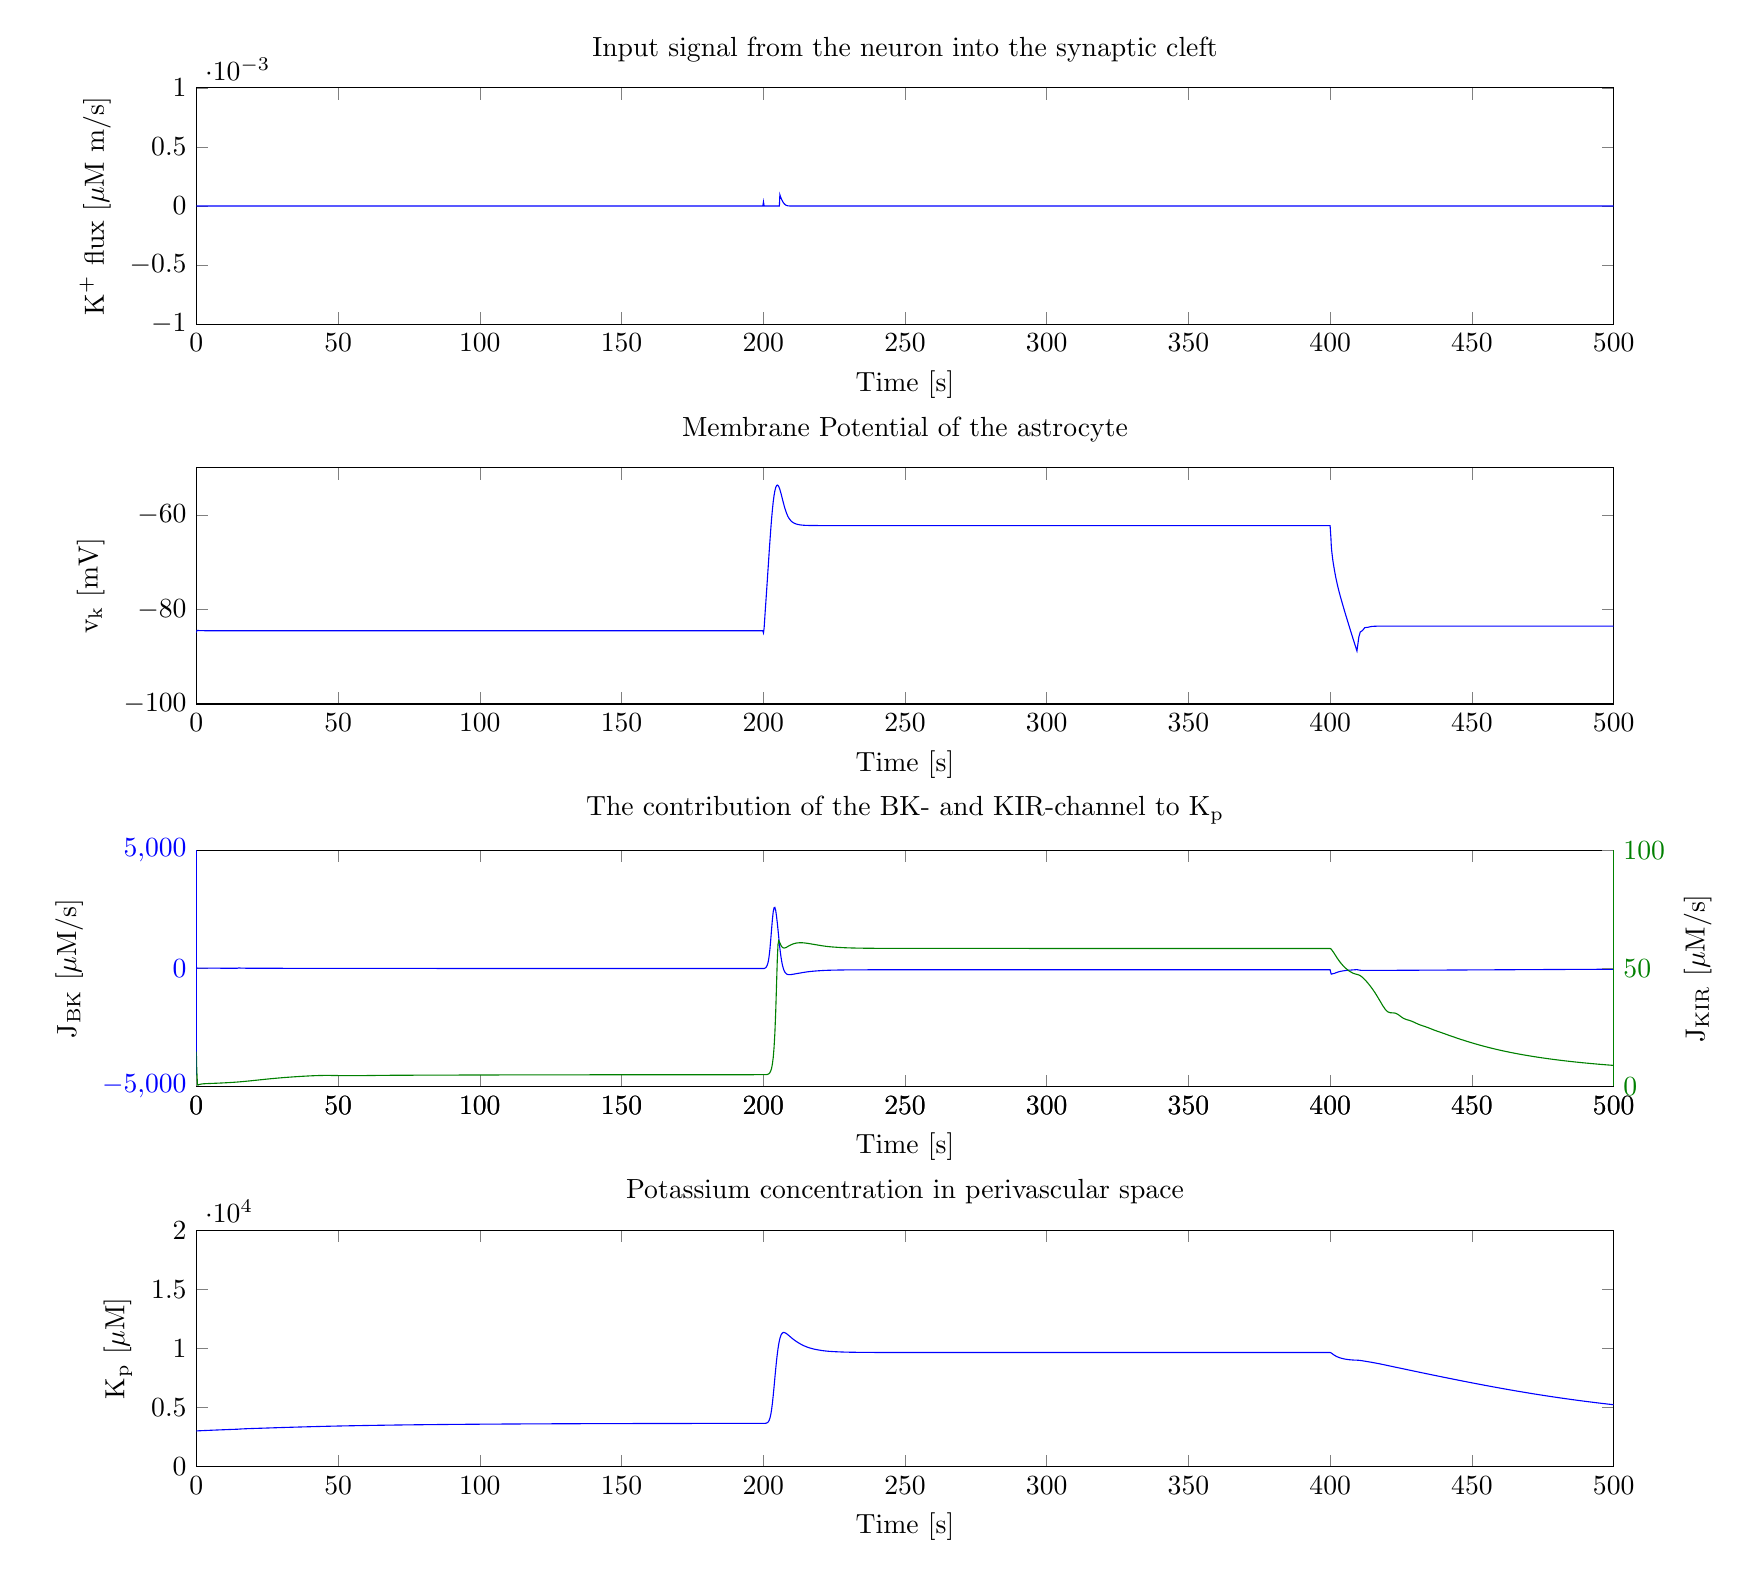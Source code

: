 % This file was created by matlab2tikz v0.3.3.
% Copyright (c) 2008--2013, Nico Schlömer <nico.schloemer@gmail.com>
% All rights reserved.
% 
% The latest updates can be retrieved from
%   http://www.mathworks.com/matlabcentral/fileexchange/22022-matlab2tikz
% where you can also make suggestions and rate matlab2tikz.
% 
% 
% 
\newlength\figureheight 
\newlength\figurewidth 
\setlength\figureheight{3 cm} 
\setlength\figurewidth{18 cm}

\begin{tikzpicture}

\begin{axis}[%
width=\figurewidth,
height=\figureheight,
scale only axis,
xmin=0,
xmax=500,
xlabel={Time [s]},
separate axis lines,
every outer y axis line/.append style={blue},
every y tick label/.append style={font=\color{blue}},
ymin=-5000,
ymax=5000,
ytick={-5000,     0,  5000},
ylabel={$\text{J}_{\text{BK}}\text{ [}\mu\text{M/s]}$},
name=plot3,
title={$\text{The contribution of the BK- and KIR-channel to K}_\text{p}$}
]
\addplot [
color=blue,
solid,
forget plot
]
table[row sep=crcr]{
0 113.285\\
0.001 110.368\\
0.002 108.144\\
0.004 105.902\\
0.009 97.038\\
0.014 88.9\\
0.018 81.465\\
0.023 74.685\\
0.034 62.718\\
0.044 52.908\\
0.054 44.885\\
0.064 38.337\\
0.074 33.012\\
0.085 28.419\\
0.096 24.755\\
0.106 21.838\\
0.117 19.516\\
0.128 17.669\\
0.147 15.372\\
0.165 13.823\\
0.184 12.773\\
0.202 12.061\\
0.22 11.581\\
0.264 11.025\\
0.308 10.795\\
0.351 10.662\\
0.374 10.61\\
0.39 10.589\\
0.405 10.576\\
0.421 10.566\\
0.434 10.558\\
0.447 10.55\\
0.46 10.543\\
0.472 10.537\\
0.485 10.531\\
0.5 10.524\\
0.515 10.517\\
0.531 10.511\\
0.546 10.505\\
0.561 10.498\\
0.577 10.491\\
0.594 10.484\\
0.61 10.477\\
0.627 10.47\\
0.643 10.463\\
0.66 10.456\\
0.7 10.439\\
0.74 10.422\\
0.78 10.405\\
0.82 10.388\\
0.86 10.371\\
0.996 10.313\\
1.133 10.256\\
1.269 10.2\\
1.406 10.145\\
1.606 10.067\\
1.807 9.992\\
2.007 9.919\\
2.208 9.849\\
2.408 9.782\\
2.855 9.637\\
3.302 9.501\\
3.749 9.37\\
4.196 9.243\\
4.643 9.12\\
5.359 8.93\\
6.075 8.744\\
6.791 8.564\\
7.507 8.386\\
8.223 8.213\\
9.223 7.975\\
10.223 7.743\\
11.223 7.514\\
12.223 7.289\\
12.523 7.222\\
12.823 7.154\\
13.123 7.085\\
13.423 7.013\\
13.513 6.99\\
13.603 6.966\\
13.693 6.94\\
13.783 6.91\\
13.873 6.874\\
13.929 6.848\\
13.948 6.841\\
13.967 6.837\\
13.986 6.839\\
14.004 6.849\\
14.023 6.866\\
14.079 6.959\\
14.134 7.102\\
14.189 7.223\\
14.244 7.115\\
14.299 6.55\\
14.354 5.799\\
14.409 5.529\\
14.465 6.084\\
14.52 7.323\\
14.575 8.955\\
14.631 10.791\\
14.686 12.711\\
14.742 14.579\\
14.811 16.621\\
14.88 18.144\\
14.95 19.067\\
15.019 19.431\\
15.089 19.334\\
15.202 18.486\\
15.315 17.14\\
15.428 15.614\\
15.541 14.106\\
15.654 12.719\\
15.804 11.149\\
15.954 9.96\\
16.104 9.183\\
16.255 8.825\\
16.405 8.823\\
16.675 9.144\\
16.946 9.12\\
17.216 8.451\\
17.487 7.696\\
17.757 7.102\\
18.061 6.579\\
18.364 6.169\\
18.667 5.862\\
18.971 5.634\\
19.274 5.456\\
19.375 5.406\\
19.476 5.367\\
19.576 5.337\\
19.677 5.315\\
19.778 5.297\\
19.938 5.269\\
20.097 5.241\\
20.257 5.213\\
20.416 5.183\\
20.576 5.153\\
20.994 5.078\\
21.411 5.0\\
21.828 4.92\\
22.056 4.875\\
22.119 4.864\\
22.183 4.855\\
22.247 4.85\\
22.31 4.847\\
22.432 4.848\\
22.554 4.852\\
22.676 4.859\\
22.798 4.87\\
22.92 4.884\\
23.367 4.947\\
23.684 5.003\\
24 5.06\\
24.242 5.099\\
24.484 5.13\\
24.726 5.149\\
24.968 5.153\\
25.298 5.13\\
25.628 5.076\\
25.958 4.992\\
26.288 4.885\\
26.618 4.765\\
27.087 4.584\\
27.556 4.406\\
28.025 4.241\\
28.494 4.093\\
28.964 3.962\\
29.615 3.806\\
30.266 3.674\\
30.917 3.562\\
31.569 3.462\\
32.372 3.348\\
33.175 3.233\\
33.979 3.109\\
34.782 2.972\\
35.586 2.825\\
36.23 2.702\\
36.875 2.58\\
37.52 2.461\\
38.164 2.345\\
38.969 2.206\\
39.774 2.073\\
40.579 1.944\\
41.384 1.819\\
42.189 1.694\\
43.189 1.541\\
44.189 1.389\\
45.189 1.239\\
46.189 1.093\\
47.189 0.951\\
48.189 0.813\\
49.189 0.68\\
50.189 0.551\\
51.189 0.426\\
52.189 0.304\\
53.189 0.185\\
54.189 0.07\\
55.189 -0.043\\
56.189 -0.153\\
57.189 -0.26\\
58.189 -0.364\\
59.189 -0.466\\
60.189 -0.566\\
61.189 -0.664\\
62.189 -0.76\\
63.189 -0.853\\
64.189 -0.945\\
65.189 -1.034\\
66.189 -1.122\\
67.189 -1.208\\
68.189 -1.292\\
69.189 -1.373\\
70.189 -1.453\\
71.189 -1.531\\
72.189 -1.608\\
73.189 -1.682\\
74.189 -1.756\\
75.189 -1.827\\
76.189 -1.897\\
77.189 -1.964\\
78.189 -2.031\\
79.189 -2.095\\
80.189 -2.158\\
81.189 -2.22\\
82.189 -2.281\\
83.189 -2.34\\
84.189 -2.398\\
85.189 -2.455\\
86.189 -2.51\\
87.189 -2.563\\
88.189 -2.616\\
89.189 -2.668\\
90.189 -2.718\\
91.189 -2.767\\
92.189 -2.815\\
93.189 -2.862\\
94.189 -2.909\\
95.189 -2.954\\
96.189 -2.998\\
97.189 -3.041\\
98.189 -3.083\\
99.189 -3.124\\
100.19 -3.165\\
101.19 -3.204\\
102.19 -3.243\\
103.19 -3.281\\
104.19 -3.318\\
105.19 -3.354\\
106.19 -3.389\\
107.19 -3.424\\
108.19 -3.458\\
109.19 -3.491\\
110.19 -3.523\\
111.19 -3.555\\
112.19 -3.586\\
113.19 -3.616\\
114.19 -3.646\\
115.19 -3.675\\
116.19 -3.703\\
117.19 -3.731\\
118.19 -3.758\\
119.19 -3.785\\
120.19 -3.811\\
121.19 -3.836\\
122.19 -3.861\\
123.19 -3.886\\
124.19 -3.91\\
125.19 -3.933\\
126.19 -3.956\\
127.19 -3.978\\
128.19 -4.0\\
129.19 -4.022\\
130.19 -4.043\\
131.19 -4.063\\
132.19 -4.083\\
133.19 -4.103\\
134.19 -4.122\\
135.19 -4.141\\
136.19 -4.159\\
137.19 -4.177\\
138.19 -4.195\\
139.19 -4.212\\
140.19 -4.229\\
141.19 -4.246\\
142.19 -4.262\\
143.19 -4.278\\
144.19 -4.293\\
145.19 -4.308\\
146.19 -4.323\\
147.19 -4.338\\
148.19 -4.352\\
149.19 -4.366\\
150.19 -4.38\\
151.19 -4.393\\
152.19 -4.406\\
153.19 -4.419\\
154.19 -4.432\\
155.19 -4.444\\
156.19 -4.456\\
157.19 -4.467\\
158.19 -4.479\\
159.19 -4.49\\
160.19 -4.501\\
161.19 -4.512\\
162.19 -4.523\\
163.19 -4.533\\
164.19 -4.543\\
165.19 -4.553\\
166.19 -4.563\\
167.19 -4.572\\
168.19 -4.581\\
169.19 -4.591\\
170.19 -4.599\\
171.19 -4.608\\
172.19 -4.617\\
173.19 -4.625\\
174.19 -4.633\\
175.19 -4.641\\
176.19 -4.649\\
177.19 -4.657\\
178.19 -4.664\\
179.19 -4.672\\
180.19 -4.679\\
181.19 -4.686\\
182.19 -4.693\\
183.19 -4.699\\
184.19 -4.706\\
185.19 -4.712\\
186.19 -4.719\\
187.19 -4.725\\
188.19 -4.731\\
189.19 -4.737\\
190.19 -4.743\\
191.19 -4.749\\
192.19 -4.754\\
193.19 -4.76\\
194.19 -4.765\\
195.19 -4.77\\
196.19 -4.776\\
196.81 -4.781\\
197.25 -4.786\\
197.57 -4.792\\
197.82 -4.798\\
198.03 -4.805\\
198.24 -4.815\\
198.38 -4.824\\
198.52 -4.835\\
198.63 -4.846\\
198.74 -4.86\\
198.83 -4.872\\
198.92 -4.888\\
199.01 -4.906\\
199.17 -4.942\\
199.32 -4.989\\
199.47 -5.048\\
199.62 -5.123\\
199.84 -5.262\\
200.07 -6.809\\
200.29 -3.698\\
200.51 5.687\\
200.69 18.396\\
200.87 35.202\\
201.05 58.783\\
201.23 93.94\\
201.42 144.717\\
201.6 215.844\\
201.79 312.196\\
201.97 441.598\\
202.15 610.281\\
202.34 819.059\\
202.63 1214.784\\
202.92 1652.578\\
203.21 2066.909\\
203.5 2388.531\\
203.79 2566.838\\
204.09 2582.371\\
204.39 2443.309\\
204.69 2189.333\\
204.94 1928.518\\
205.19 1636.794\\
205.44 1333.07\\
205.68 1041.05\\
205.85 855.363\\
206.02 685.02\\
206.19 531.395\\
206.36 395.052\\
206.6 230.467\\
206.84 98.205\\
207.08 -5.356\\
207.32 -84.557\\
207.65 -162.085\\
207.99 -211.773\\
208.32 -241.8\\
208.65 -258.164\\
208.99 -265.272\\
209.66 -263.286\\
210.18 -254.735\\
210.7 -244.105\\
211.22 -232.911\\
211.74 -221.83\\
212.26 -210.95\\
212.9 -197.541\\
213.54 -184.19\\
214.18 -171.274\\
214.82 -159.105\\
215.46 -147.949\\
216.16 -137.01\\
216.87 -127.534\\
217.57 -119.354\\
218.27 -112.147\\
218.98 -105.598\\
219.98 -97.347\\
220.98 -90.149\\
221.98 -84.114\\
222.98 -79.479\\
223.98 -76.009\\
224.98 -73.195\\
225.98 -70.821\\
226.98 -68.632\\
227.98 -66.753\\
228.98 -65.178\\
229.98 -63.973\\
230.98 -63.067\\
231.98 -62.337\\
232.98 -61.699\\
233.98 -61.096\\
234.98 -60.571\\
235.98 -60.232\\
236.98 -59.805\\
237.98 -59.668\\
238.98 -59.48\\
239.98 -59.318\\
240.98 -59.158\\
241.98 -59.053\\
242.98 -58.939\\
243.98 -58.859\\
244.98 -58.78\\
245.98 -58.726\\
246.98 -58.673\\
247.98 -58.637\\
248.98 -58.602\\
249.98 -58.577\\
250.98 -58.555\\
251.98 -58.538\\
252.98 -58.522\\
253.98 -58.511\\
254.98 -58.499\\
255.98 -58.492\\
256.98 -58.485\\
257.98 -58.479\\
258.98 -58.475\\
259.98 -58.471\\
260.98 -58.468\\
261.98 -58.465\\
262.98 -58.462\\
263.98 -58.461\\
264.98 -58.459\\
265.98 -58.458\\
266.98 -58.456\\
267.98 -58.455\\
268.98 -58.454\\
269.98 -58.454\\
270.98 -58.452\\
271.98 -58.452\\
272.98 -58.451\\
273.98 -58.451\\
274.98 -58.449\\
275.98 -58.449\\
276.98 -58.449\\
277.98 -58.448\\
278.98 -58.448\\
279.98 -58.448\\
280.98 -58.448\\
281.98 -58.446\\
282.98 -58.446\\
283.98 -58.446\\
284.98 -58.446\\
285.98 -58.446\\
286.98 -58.445\\
287.98 -58.445\\
288.98 -58.445\\
289.98 -58.445\\
290.98 -58.445\\
291.98 -58.444\\
292.98 -58.444\\
293.98 -58.444\\
294.98 -58.444\\
295.98 -58.444\\
296.98 -58.444\\
297.98 -58.444\\
298.98 -58.442\\
299.98 -58.442\\
300.98 -58.442\\
301.98 -58.442\\
302.98 -58.442\\
303.98 -58.442\\
304.98 -58.442\\
305.98 -58.441\\
306.98 -58.441\\
307.98 -58.441\\
308.98 -58.441\\
309.98 -58.441\\
310.98 -58.441\\
311.98 -58.441\\
312.98 -58.441\\
313.98 -58.441\\
314.98 -58.439\\
315.98 -58.439\\
316.98 -58.439\\
317.98 -58.439\\
318.98 -58.439\\
319.98 -58.439\\
320.98 -58.439\\
321.98 -58.439\\
322.98 -58.439\\
323.98 -58.439\\
324.98 -58.439\\
325.98 -58.438\\
326.98 -58.438\\
327.98 -58.438\\
328.98 -58.438\\
329.98 -58.438\\
330.98 -58.438\\
331.98 -58.438\\
332.98 -58.438\\
333.98 -58.438\\
334.98 -58.438\\
335.98 -58.438\\
336.98 -58.438\\
337.98 -58.438\\
338.98 -58.438\\
339.98 -58.438\\
340.98 -58.436\\
341.98 -58.436\\
342.98 -58.436\\
343.98 -58.436\\
344.98 -58.436\\
345.98 -58.436\\
346.98 -58.436\\
347.98 -58.436\\
348.98 -58.436\\
349.98 -58.436\\
350.98 -58.436\\
351.98 -58.436\\
352.98 -58.436\\
353.98 -58.436\\
354.98 -58.436\\
355.98 -58.436\\
356.98 -58.436\\
357.98 -58.436\\
358.98 -58.436\\
359.98 -58.436\\
360.98 -58.436\\
361.98 -58.436\\
362.98 -58.436\\
363.98 -58.436\\
364.98 -58.435\\
365.98 -58.435\\
366.98 -58.435\\
367.98 -58.435\\
368.98 -58.435\\
369.98 -58.435\\
370.98 -58.435\\
371.98 -58.435\\
372.98 -58.435\\
373.98 -58.435\\
374.98 -58.435\\
375.98 -58.435\\
376.98 -58.435\\
377.98 -58.435\\
378.98 -58.435\\
379.98 -58.435\\
380.98 -58.435\\
381.98 -58.435\\
382.98 -58.435\\
383.98 -58.435\\
384.98 -58.435\\
385.98 -58.435\\
386.98 -58.435\\
387.98 -58.435\\
388.98 -58.435\\
389.98 -58.435\\
390.98 -58.435\\
391.98 -58.435\\
392.98 -58.435\\
393.98 -58.435\\
394.98 -58.435\\
395.98 -58.434\\
396.98 -58.426\\
397.98 -58.465\\
398.44 -58.471\\
398.8 -58.473\\
399.07 -58.472\\
399.35 -58.401\\
399.55 -58.409\\
399.76 -58.34\\
399.96 -58.284\\
400.26 -209.258\\
400.34 -238.461\\
400.43 -244.664\\
400.52 -241.288\\
400.61 -236.814\\
400.92 -224.966\\
401.24 -218.547\\
401.56 -207.533\\
401.87 -192.496\\
402.11 -180.939\\
402.35 -170.363\\
402.59 -160.569\\
402.83 -151.369\\
403.14 -140.318\\
403.45 -130.556\\
403.77 -122.229\\
404.08 -114.926\\
404.39 -108.505\\
404.93 -98.588\\
405.47 -88.969\\
406.02 -80.108\\
406.56 -74.506\\
407.1 -72.712\\
408.1 -63.406\\
408.77 -57.306\\
409.43 -52.974\\
410.1 -68.33\\
410.61 -80.538\\
411.12 -82.01\\
411.63 -82.423\\
412.15 -85.51\\
412.66 -85.604\\
413.31 -84.329\\
413.95 -84.094\\
414.6 -84.312\\
415.25 -84.218\\
415.9 -84.149\\
416.77 -84.279\\
417.65 -84.386\\
418.52 -84.296\\
419.4 -83.991\\
420.28 -83.471\\
421.2 -82.756\\
422.12 -82.009\\
423.04 -81.332\\
423.96 -80.747\\
424.89 -80.239\\
425.81 -79.767\\
426.73 -79.285\\
427.68 -78.763\\
428.64 -78.206\\
429.59 -77.621\\
430.55 -77.017\\
431.5 -76.413\\
432.5 -75.789\\
433.5 -75.178\\
434.5 -74.577\\
435.5 -73.978\\
436.5 -73.374\\
437.5 -72.76\\
438.5 -72.139\\
439.5 -71.514\\
440.5 -70.889\\
441.5 -70.261\\
442.5 -69.638\\
443.5 -69.014\\
444.5 -68.39\\
445.5 -67.765\\
446.5 -67.138\\
447.5 -66.507\\
448.5 -65.877\\
449.5 -65.245\\
450.5 -64.613\\
451.5 -63.979\\
452.5 -63.347\\
453.5 -62.714\\
454.5 -62.082\\
455.5 -61.45\\
456.5 -60.818\\
457.5 -60.187\\
458.5 -59.557\\
459.5 -58.927\\
460.5 -58.298\\
461.5 -57.671\\
462.5 -57.044\\
463.5 -56.42\\
464.5 -55.796\\
465.5 -55.176\\
466.5 -54.557\\
467.5 -53.94\\
468.5 -53.324\\
469.5 -52.712\\
470.5 -52.101\\
471.5 -51.493\\
472.5 -50.888\\
473.5 -50.285\\
474.5 -49.686\\
475.5 -49.09\\
476.5 -48.497\\
477.5 -47.906\\
478.5 -47.319\\
479.5 -46.736\\
480.5 -46.157\\
481.5 -45.58\\
482.5 -45.007\\
483.5 -44.439\\
484.5 -43.874\\
485.5 -43.314\\
486.5 -42.757\\
487.5 -42.205\\
488.5 -41.656\\
489.5 -41.111\\
490.5 -40.572\\
491.5 -40.036\\
492.5 -39.506\\
493.5 -38.98\\
494.5 -38.457\\
495.5 -37.939\\
496.5 -37.428\\
497.5 -36.92\\
498.5 -36.418\\
499.5 -35.919\\
500 -35.673\\
};
\end{axis}

\begin{axis}[%
width=\figurewidth,
height=\figureheight,
scale only axis,
xmin=0,
xmax=500,
every outer y axis line/.append style={green!50!black},
every y tick label/.append style={font=\color{green!50!black}},
ymin=0,
ymax=100,
ytick={  0,  50, 100},
ylabel={$\text{J}_{\text{KIR}}\text{ [}\mu\text{M/s]}$},
axis x line*=bottom,
axis y line*=right
]
\addplot [
color=green!50!black,
solid,
forget plot
]
table[row sep=crcr]{
0 14.771\\
0.001 14.705\\
0.002 14.638\\
0.004 14.569\\
0.009 14.275\\
0.014 13.968\\
0.018 13.652\\
0.023 13.332\\
0.034 12.679\\
0.044 12.043\\
0.054 11.433\\
0.064 10.855\\
0.074 10.311\\
0.085 9.764\\
0.096 9.252\\
0.106 8.774\\
0.117 8.325\\
0.128 7.904\\
0.147 7.241\\
0.165 6.636\\
0.184 6.077\\
0.202 5.554\\
0.22 5.059\\
0.264 3.951\\
0.308 2.875\\
0.351 1.849\\
0.374 1.388\\
0.39 1.129\\
0.405 0.93\\
0.421 0.787\\
0.434 0.707\\
0.447 0.652\\
0.46 0.616\\
0.472 0.595\\
0.485 0.584\\
0.5 0.58\\
0.515 0.583\\
0.531 0.589\\
0.546 0.596\\
0.561 0.605\\
0.577 0.615\\
0.594 0.624\\
0.61 0.633\\
0.627 0.642\\
0.643 0.651\\
0.66 0.659\\
0.7 0.678\\
0.74 0.697\\
0.78 0.715\\
0.82 0.733\\
0.86 0.75\\
0.996 0.807\\
1.133 0.858\\
1.269 0.904\\
1.406 0.945\\
1.606 0.998\\
1.807 1.042\\
2.007 1.078\\
2.208 1.107\\
2.408 1.132\\
2.855 1.174\\
3.302 1.204\\
3.749 1.229\\
4.196 1.251\\
4.643 1.271\\
5.359 1.304\\
6.075 1.338\\
6.791 1.373\\
7.507 1.409\\
8.223 1.448\\
9.223 1.506\\
10.223 1.568\\
11.223 1.633\\
12.223 1.705\\
12.523 1.729\\
12.823 1.753\\
13.123 1.777\\
13.423 1.802\\
13.513 1.809\\
13.603 1.817\\
13.693 1.824\\
13.783 1.832\\
13.873 1.84\\
13.929 1.845\\
13.948 1.846\\
13.967 1.848\\
13.986 1.849\\
14.004 1.851\\
14.023 1.853\\
14.079 1.858\\
14.134 1.863\\
14.189 1.867\\
14.244 1.872\\
14.299 1.877\\
14.354 1.882\\
14.409 1.887\\
14.465 1.892\\
14.52 1.897\\
14.575 1.902\\
14.631 1.908\\
14.686 1.913\\
14.742 1.918\\
14.811 1.925\\
14.88 1.932\\
14.95 1.939\\
15.019 1.947\\
15.089 1.954\\
15.202 1.966\\
15.315 1.978\\
15.428 1.99\\
15.541 2.001\\
15.654 2.013\\
15.804 2.029\\
15.954 2.045\\
16.104 2.06\\
16.255 2.076\\
16.405 2.092\\
16.675 2.122\\
16.946 2.152\\
17.216 2.182\\
17.487 2.213\\
17.757 2.244\\
18.061 2.279\\
18.364 2.315\\
18.667 2.351\\
18.971 2.388\\
19.274 2.425\\
19.375 2.437\\
19.476 2.449\\
19.576 2.462\\
19.677 2.474\\
19.778 2.487\\
19.938 2.506\\
20.097 2.526\\
20.257 2.546\\
20.416 2.567\\
20.576 2.587\\
20.994 2.639\\
21.411 2.692\\
21.828 2.745\\
22.056 2.774\\
22.119 2.782\\
22.183 2.791\\
22.247 2.799\\
22.31 2.807\\
22.432 2.822\\
22.554 2.837\\
22.676 2.853\\
22.798 2.868\\
22.92 2.884\\
23.367 2.94\\
23.684 2.979\\
24 3.019\\
24.242 3.049\\
24.484 3.079\\
24.726 3.108\\
24.968 3.138\\
25.298 3.178\\
25.628 3.217\\
25.958 3.256\\
26.288 3.295\\
26.618 3.333\\
27.087 3.386\\
27.556 3.438\\
28.025 3.489\\
28.494 3.54\\
28.964 3.589\\
29.615 3.655\\
30.266 3.72\\
30.917 3.783\\
31.569 3.844\\
32.372 3.916\\
33.175 3.986\\
33.979 4.053\\
34.782 4.119\\
35.586 4.181\\
36.23 4.23\\
36.875 4.278\\
37.52 4.324\\
38.164 4.369\\
38.969 4.423\\
39.774 4.475\\
40.579 4.522\\
41.384 4.566\\
42.189 4.604\\
43.189 4.644\\
44.189 4.671\\
45.189 4.687\\
46.189 4.69\\
47.189 4.683\\
48.189 4.668\\
49.189 4.649\\
50.189 4.629\\
51.189 4.611\\
52.189 4.598\\
53.189 4.589\\
54.189 4.585\\
55.189 4.587\\
56.189 4.592\\
57.189 4.6\\
58.189 4.611\\
59.189 4.623\\
60.189 4.636\\
61.189 4.65\\
62.189 4.665\\
63.189 4.679\\
64.189 4.692\\
65.189 4.706\\
66.189 4.718\\
67.189 4.729\\
68.189 4.739\\
69.189 4.748\\
70.189 4.756\\
71.189 4.762\\
72.189 4.768\\
73.189 4.773\\
74.189 4.777\\
75.189 4.781\\
76.189 4.784\\
77.189 4.787\\
78.189 4.79\\
79.189 4.793\\
80.189 4.797\\
81.189 4.8\\
82.189 4.803\\
83.189 4.807\\
84.189 4.811\\
85.189 4.815\\
86.189 4.819\\
87.189 4.823\\
88.189 4.827\\
89.189 4.832\\
90.189 4.836\\
91.189 4.84\\
92.189 4.844\\
93.189 4.848\\
94.189 4.852\\
95.189 4.856\\
96.189 4.859\\
97.189 4.863\\
98.189 4.866\\
99.189 4.87\\
100.19 4.873\\
101.19 4.876\\
102.19 4.878\\
103.19 4.881\\
104.19 4.884\\
105.19 4.887\\
106.19 4.889\\
107.19 4.892\\
108.19 4.894\\
109.19 4.897\\
110.19 4.899\\
111.19 4.901\\
112.19 4.904\\
113.19 4.906\\
114.19 4.908\\
115.19 4.91\\
116.19 4.913\\
117.19 4.915\\
118.19 4.917\\
119.19 4.919\\
120.19 4.921\\
121.19 4.923\\
122.19 4.925\\
123.19 4.927\\
124.19 4.929\\
125.19 4.931\\
126.19 4.932\\
127.19 4.934\\
128.19 4.936\\
129.19 4.937\\
130.19 4.939\\
131.19 4.941\\
132.19 4.942\\
133.19 4.944\\
134.19 4.945\\
135.19 4.947\\
136.19 4.948\\
137.19 4.949\\
138.19 4.951\\
139.19 4.952\\
140.19 4.953\\
141.19 4.955\\
142.19 4.956\\
143.19 4.957\\
144.19 4.958\\
145.19 4.96\\
146.19 4.961\\
147.19 4.962\\
148.19 4.963\\
149.19 4.964\\
150.19 4.965\\
151.19 4.966\\
152.19 4.967\\
153.19 4.968\\
154.19 4.969\\
155.19 4.97\\
156.19 4.971\\
157.19 4.972\\
158.19 4.973\\
159.19 4.974\\
160.19 4.975\\
161.19 4.976\\
162.19 4.976\\
163.19 4.977\\
164.19 4.978\\
165.19 4.979\\
166.19 4.979\\
167.19 4.98\\
168.19 4.981\\
169.19 4.982\\
170.19 4.982\\
171.19 4.983\\
172.19 4.984\\
173.19 4.984\\
174.19 4.985\\
175.19 4.986\\
176.19 4.986\\
177.19 4.987\\
178.19 4.987\\
179.19 4.988\\
180.19 4.989\\
181.19 4.989\\
182.19 4.99\\
183.19 4.99\\
184.19 4.991\\
185.19 4.991\\
186.19 4.992\\
187.19 4.992\\
188.19 4.993\\
189.19 4.993\\
190.19 4.994\\
191.19 4.994\\
192.19 4.995\\
193.19 4.995\\
194.19 4.995\\
195.19 4.996\\
196.19 4.996\\
196.81 4.997\\
197.25 4.997\\
197.57 4.997\\
197.82 4.997\\
198.03 4.997\\
198.24 4.997\\
198.38 4.997\\
198.52 4.997\\
198.63 4.997\\
198.74 4.997\\
198.83 4.997\\
198.92 4.997\\
199.01 4.997\\
199.17 4.997\\
199.32 4.997\\
199.47 4.997\\
199.62 4.997\\
199.84 4.997\\
200.07 4.997\\
200.29 4.997\\
200.51 4.999\\
200.69 5.005\\
200.87 5.016\\
201.05 5.033\\
201.23 5.06\\
201.42 5.103\\
201.6 5.169\\
201.79 5.265\\
201.97 5.405\\
202.15 5.606\\
202.34 5.891\\
202.63 6.583\\
202.92 7.708\\
203.21 9.487\\
203.5 12.23\\
203.79 16.364\\
204.09 22.713\\
204.39 31.815\\
204.69 43.67\\
204.94 53.635\\
205.19 60.083\\
205.44 61.754\\
205.68 61.271\\
205.85 60.828\\
206.02 60.372\\
206.19 59.916\\
206.36 59.506\\
206.6 59.074\\
206.84 58.817\\
207.08 58.684\\
207.32 58.637\\
207.65 58.67\\
207.99 58.808\\
208.32 59.026\\
208.65 59.267\\
208.99 59.503\\
209.66 59.923\\
210.18 60.194\\
210.7 60.424\\
211.22 60.603\\
211.74 60.729\\
212.26 60.811\\
212.9 60.861\\
213.54 60.859\\
214.18 60.813\\
214.82 60.732\\
215.46 60.627\\
216.16 60.496\\
216.87 60.355\\
217.57 60.211\\
218.27 60.067\\
218.98 59.924\\
219.98 59.726\\
220.98 59.539\\
221.98 59.368\\
222.98 59.224\\
223.98 59.109\\
224.98 59.014\\
225.98 58.932\\
226.98 58.858\\
227.98 58.792\\
228.98 58.733\\
229.98 58.686\\
230.98 58.65\\
231.98 58.621\\
232.98 58.596\\
233.98 58.572\\
234.98 58.552\\
235.98 58.536\\
236.98 58.521\\
237.98 58.512\\
238.98 58.504\\
239.98 58.497\\
240.98 58.49\\
241.98 58.485\\
242.98 58.48\\
243.98 58.476\\
244.98 58.473\\
245.98 58.47\\
246.98 58.467\\
247.98 58.465\\
248.98 58.463\\
249.98 58.462\\
250.98 58.461\\
251.98 58.459\\
252.98 58.458\\
253.98 58.458\\
254.98 58.457\\
255.98 58.456\\
256.98 58.455\\
257.98 58.455\\
258.98 58.454\\
259.98 58.453\\
260.98 58.453\\
261.98 58.452\\
262.98 58.452\\
263.98 58.451\\
264.98 58.451\\
265.98 58.451\\
266.98 58.45\\
267.98 58.45\\
268.98 58.449\\
269.98 58.449\\
270.98 58.449\\
271.98 58.448\\
272.98 58.448\\
273.98 58.447\\
274.98 58.447\\
275.98 58.447\\
276.98 58.447\\
277.98 58.446\\
278.98 58.446\\
279.98 58.446\\
280.98 58.445\\
281.98 58.445\\
282.98 58.445\\
283.98 58.445\\
284.98 58.444\\
285.98 58.444\\
286.98 58.444\\
287.98 58.444\\
288.98 58.443\\
289.98 58.443\\
290.98 58.443\\
291.98 58.443\\
292.98 58.443\\
293.98 58.442\\
294.98 58.442\\
295.98 58.442\\
296.98 58.442\\
297.98 58.442\\
298.98 58.441\\
299.98 58.441\\
300.98 58.441\\
301.98 58.441\\
302.98 58.441\\
303.98 58.44\\
304.98 58.44\\
305.98 58.44\\
306.98 58.44\\
307.98 58.44\\
308.98 58.44\\
309.98 58.44\\
310.98 58.439\\
311.98 58.439\\
312.98 58.439\\
313.98 58.439\\
314.98 58.439\\
315.98 58.439\\
316.98 58.439\\
317.98 58.439\\
318.98 58.438\\
319.98 58.438\\
320.98 58.438\\
321.98 58.438\\
322.98 58.438\\
323.98 58.438\\
324.98 58.438\\
325.98 58.438\\
326.98 58.438\\
327.98 58.438\\
328.98 58.437\\
329.98 58.437\\
330.98 58.437\\
331.98 58.437\\
332.98 58.437\\
333.98 58.437\\
334.98 58.437\\
335.98 58.437\\
336.98 58.437\\
337.98 58.437\\
338.98 58.437\\
339.98 58.437\\
340.98 58.436\\
341.98 58.436\\
342.98 58.436\\
343.98 58.436\\
344.98 58.436\\
345.98 58.436\\
346.98 58.436\\
347.98 58.436\\
348.98 58.436\\
349.98 58.436\\
350.98 58.436\\
351.98 58.436\\
352.98 58.436\\
353.98 58.436\\
354.98 58.436\\
355.98 58.436\\
356.98 58.436\\
357.98 58.435\\
358.98 58.435\\
359.98 58.435\\
360.98 58.435\\
361.98 58.435\\
362.98 58.435\\
363.98 58.435\\
364.98 58.435\\
365.98 58.435\\
366.98 58.435\\
367.98 58.435\\
368.98 58.435\\
369.98 58.435\\
370.98 58.435\\
371.98 58.435\\
372.98 58.435\\
373.98 58.435\\
374.98 58.435\\
375.98 58.435\\
376.98 58.435\\
377.98 58.435\\
378.98 58.435\\
379.98 58.435\\
380.98 58.435\\
381.98 58.435\\
382.98 58.435\\
383.98 58.435\\
384.98 58.435\\
385.98 58.435\\
386.98 58.435\\
387.98 58.435\\
388.98 58.434\\
389.98 58.434\\
390.98 58.434\\
391.98 58.434\\
392.98 58.434\\
393.98 58.434\\
394.98 58.434\\
395.98 58.434\\
396.98 58.434\\
397.98 58.435\\
398.44 58.436\\
398.8 58.436\\
399.07 58.437\\
399.35 58.436\\
399.55 58.436\\
399.76 58.436\\
399.96 58.436\\
400.26 58.244\\
400.34 58.135\\
400.43 58.009\\
400.52 57.872\\
400.61 57.73\\
400.92 57.203\\
401.24 56.641\\
401.56 56.056\\
401.87 55.463\\
402.11 55.015\\
402.35 54.573\\
402.59 54.142\\
402.83 53.722\\
403.14 53.199\\
403.45 52.7\\
403.77 52.226\\
404.08 51.777\\
404.39 51.353\\
404.93 50.67\\
405.47 50.054\\
406.02 49.497\\
406.56 48.999\\
407.1 48.568\\
408.1 47.946\\
408.77 47.655\\
409.43 47.456\\
410.1 47.215\\
410.61 46.901\\
411.12 46.459\\
411.63 45.921\\
412.15 45.313\\
412.66 44.65\\
413.31 43.751\\
413.95 42.79\\
414.6 41.765\\
415.25 40.67\\
415.9 39.504\\
416.77 37.816\\
417.65 36.033\\
418.52 34.251\\
419.4 32.683\\
420.28 31.634\\
421.2 31.21\\
422.12 31.184\\
423.04 31.041\\
423.96 30.473\\
424.89 29.629\\
425.81 28.875\\
426.73 28.398\\
427.68 28.069\\
428.64 27.701\\
429.59 27.206\\
430.55 26.656\\
431.5 26.162\\
432.5 25.737\\
433.5 25.346\\
434.5 24.913\\
435.5 24.44\\
436.5 23.963\\
437.5 23.521\\
438.5 23.104\\
439.5 22.694\\
440.5 22.261\\
441.5 21.824\\
442.5 21.402\\
443.5 20.991\\
444.5 20.583\\
445.5 20.18\\
446.5 19.785\\
447.5 19.399\\
448.5 19.022\\
449.5 18.654\\
450.5 18.295\\
451.5 17.946\\
452.5 17.605\\
453.5 17.274\\
454.5 16.952\\
455.5 16.639\\
456.5 16.336\\
457.5 16.041\\
458.5 15.756\\
459.5 15.479\\
460.5 15.21\\
461.5 14.95\\
462.5 14.697\\
463.5 14.451\\
464.5 14.213\\
465.5 13.981\\
466.5 13.757\\
467.5 13.539\\
468.5 13.326\\
469.5 13.121\\
470.5 12.92\\
471.5 12.726\\
472.5 12.537\\
473.5 12.353\\
474.5 12.174\\
475.5 12\\
476.5 11.831\\
477.5 11.667\\
478.5 11.507\\
479.5 11.351\\
480.5 11.2\\
481.5 11.053\\
482.5 10.909\\
483.5 10.769\\
484.5 10.634\\
485.5 10.501\\
486.5 10.372\\
487.5 10.247\\
488.5 10.125\\
489.5 10.006\\
490.5 9.89\\
491.5 9.777\\
492.5 9.668\\
493.5 9.561\\
494.5 9.456\\
495.5 9.355\\
496.5 9.256\\
497.5 9.16\\
498.5 9.066\\
499.5 8.974\\
500 8.929\\
};
\end{axis}

\begin{axis}[%
width=\figurewidth,
height=\figureheight,
scale only axis,
xmin=0,
xmax=500,
xlabel={Time [s]},
ymin=-100,
ymax=-50,
ylabel={$\text{v}_\text{k}\text{ [mV]}$},
name=plot2,
at=(plot3.above north west),
anchor=below south west,
title={Membrane Potential of the astrocyte}
]
\addplot [
color=blue,
solid,
forget plot
]
table[row sep=crcr]{
0 -84.936\\
0.001 -84.952\\
0.002 -84.938\\
0.004 -84.927\\
0.009 -84.887\\
0.014 -84.849\\
0.018 -84.815\\
0.023 -84.784\\
0.034 -84.729\\
0.044 -84.682\\
0.054 -84.643\\
0.064 -84.611\\
0.074 -84.584\\
0.085 -84.559\\
0.096 -84.539\\
0.106 -84.523\\
0.117 -84.509\\
0.128 -84.497\\
0.147 -84.482\\
0.165 -84.471\\
0.184 -84.463\\
0.202 -84.457\\
0.22 -84.452\\
0.264 -84.446\\
0.308 -84.443\\
0.351 -84.441\\
0.374 -84.441\\
0.39 -84.441\\
0.405 -84.441\\
0.421 -84.441\\
0.434 -84.441\\
0.447 -84.441\\
0.46 -84.441\\
0.472 -84.441\\
0.485 -84.441\\
0.5 -84.441\\
0.515 -84.441\\
0.531 -84.441\\
0.546 -84.441\\
0.561 -84.442\\
0.577 -84.442\\
0.594 -84.442\\
0.61 -84.442\\
0.627 -84.443\\
0.643 -84.443\\
0.66 -84.443\\
0.7 -84.444\\
0.74 -84.445\\
0.78 -84.446\\
0.82 -84.446\\
0.86 -84.447\\
0.996 -84.45\\
1.133 -84.453\\
1.269 -84.456\\
1.406 -84.459\\
1.606 -84.463\\
1.807 -84.466\\
2.007 -84.469\\
2.208 -84.472\\
2.408 -84.474\\
2.855 -84.478\\
3.302 -84.48\\
3.749 -84.482\\
4.196 -84.484\\
4.643 -84.485\\
5.359 -84.486\\
6.075 -84.487\\
6.791 -84.487\\
7.507 -84.487\\
8.223 -84.487\\
9.223 -84.488\\
10.223 -84.488\\
11.223 -84.488\\
12.223 -84.488\\
12.523 -84.488\\
12.823 -84.488\\
13.123 -84.488\\
13.423 -84.488\\
13.513 -84.488\\
13.603 -84.488\\
13.693 -84.488\\
13.783 -84.488\\
13.873 -84.488\\
13.929 -84.488\\
13.948 -84.488\\
13.967 -84.488\\
13.986 -84.488\\
14.004 -84.488\\
14.023 -84.488\\
14.079 -84.488\\
14.134 -84.488\\
14.189 -84.488\\
14.244 -84.488\\
14.299 -84.488\\
14.354 -84.488\\
14.409 -84.488\\
14.465 -84.488\\
14.52 -84.488\\
14.575 -84.488\\
14.631 -84.488\\
14.686 -84.488\\
14.742 -84.488\\
14.811 -84.488\\
14.88 -84.488\\
14.95 -84.488\\
15.019 -84.488\\
15.089 -84.488\\
15.202 -84.488\\
15.315 -84.488\\
15.428 -84.488\\
15.541 -84.488\\
15.654 -84.488\\
15.804 -84.488\\
15.954 -84.488\\
16.104 -84.488\\
16.255 -84.488\\
16.405 -84.488\\
16.675 -84.488\\
16.946 -84.488\\
17.216 -84.488\\
17.487 -84.488\\
17.757 -84.488\\
18.061 -84.488\\
18.364 -84.488\\
18.667 -84.488\\
18.971 -84.488\\
19.274 -84.488\\
19.375 -84.488\\
19.476 -84.488\\
19.576 -84.488\\
19.677 -84.488\\
19.778 -84.488\\
19.938 -84.488\\
20.097 -84.488\\
20.257 -84.488\\
20.416 -84.488\\
20.576 -84.488\\
20.994 -84.488\\
21.411 -84.488\\
21.828 -84.488\\
22.056 -84.488\\
22.119 -84.488\\
22.183 -84.488\\
22.247 -84.488\\
22.31 -84.488\\
22.432 -84.488\\
22.554 -84.488\\
22.676 -84.488\\
22.798 -84.488\\
22.92 -84.488\\
23.367 -84.488\\
23.684 -84.488\\
24 -84.488\\
24.242 -84.488\\
24.484 -84.488\\
24.726 -84.488\\
24.968 -84.488\\
25.298 -84.488\\
25.628 -84.488\\
25.958 -84.488\\
26.288 -84.488\\
26.618 -84.488\\
27.087 -84.488\\
27.556 -84.488\\
28.025 -84.488\\
28.494 -84.488\\
28.964 -84.488\\
29.615 -84.488\\
30.266 -84.488\\
30.917 -84.488\\
31.569 -84.488\\
32.372 -84.488\\
33.175 -84.488\\
33.979 -84.488\\
34.782 -84.488\\
35.586 -84.488\\
36.23 -84.488\\
36.875 -84.488\\
37.52 -84.488\\
38.164 -84.488\\
38.969 -84.488\\
39.774 -84.488\\
40.579 -84.488\\
41.384 -84.488\\
42.189 -84.488\\
43.189 -84.488\\
44.189 -84.488\\
45.189 -84.488\\
46.189 -84.488\\
47.189 -84.488\\
48.189 -84.488\\
49.189 -84.488\\
50.189 -84.488\\
51.189 -84.488\\
52.189 -84.488\\
53.189 -84.488\\
54.189 -84.488\\
55.189 -84.488\\
56.189 -84.488\\
57.189 -84.488\\
58.189 -84.488\\
59.189 -84.488\\
60.189 -84.488\\
61.189 -84.488\\
62.189 -84.488\\
63.189 -84.488\\
64.189 -84.488\\
65.189 -84.488\\
66.189 -84.488\\
67.189 -84.488\\
68.189 -84.488\\
69.189 -84.488\\
70.189 -84.488\\
71.189 -84.488\\
72.189 -84.488\\
73.189 -84.488\\
74.189 -84.488\\
75.189 -84.488\\
76.189 -84.488\\
77.189 -84.488\\
78.189 -84.488\\
79.189 -84.488\\
80.189 -84.488\\
81.189 -84.488\\
82.189 -84.488\\
83.189 -84.488\\
84.189 -84.488\\
85.189 -84.488\\
86.189 -84.488\\
87.189 -84.488\\
88.189 -84.488\\
89.189 -84.488\\
90.189 -84.488\\
91.189 -84.488\\
92.189 -84.488\\
93.189 -84.488\\
94.189 -84.488\\
95.189 -84.488\\
96.189 -84.488\\
97.189 -84.488\\
98.189 -84.488\\
99.189 -84.488\\
100.19 -84.488\\
101.19 -84.488\\
102.19 -84.488\\
103.19 -84.488\\
104.19 -84.488\\
105.19 -84.488\\
106.19 -84.488\\
107.19 -84.488\\
108.19 -84.488\\
109.19 -84.488\\
110.19 -84.488\\
111.19 -84.488\\
112.19 -84.488\\
113.19 -84.488\\
114.19 -84.488\\
115.19 -84.488\\
116.19 -84.488\\
117.19 -84.488\\
118.19 -84.488\\
119.19 -84.488\\
120.19 -84.488\\
121.19 -84.488\\
122.19 -84.488\\
123.19 -84.488\\
124.19 -84.488\\
125.19 -84.488\\
126.19 -84.488\\
127.19 -84.488\\
128.19 -84.488\\
129.19 -84.488\\
130.19 -84.488\\
131.19 -84.488\\
132.19 -84.488\\
133.19 -84.488\\
134.19 -84.488\\
135.19 -84.488\\
136.19 -84.488\\
137.19 -84.488\\
138.19 -84.488\\
139.19 -84.488\\
140.19 -84.488\\
141.19 -84.488\\
142.19 -84.488\\
143.19 -84.488\\
144.19 -84.488\\
145.19 -84.488\\
146.19 -84.488\\
147.19 -84.488\\
148.19 -84.488\\
149.19 -84.488\\
150.19 -84.488\\
151.19 -84.488\\
152.19 -84.488\\
153.19 -84.488\\
154.19 -84.488\\
155.19 -84.488\\
156.19 -84.488\\
157.19 -84.488\\
158.19 -84.488\\
159.19 -84.488\\
160.19 -84.488\\
161.19 -84.488\\
162.19 -84.488\\
163.19 -84.488\\
164.19 -84.488\\
165.19 -84.488\\
166.19 -84.488\\
167.19 -84.488\\
168.19 -84.488\\
169.19 -84.488\\
170.19 -84.488\\
171.19 -84.488\\
172.19 -84.488\\
173.19 -84.488\\
174.19 -84.488\\
175.19 -84.488\\
176.19 -84.488\\
177.19 -84.488\\
178.19 -84.488\\
179.19 -84.488\\
180.19 -84.488\\
181.19 -84.488\\
182.19 -84.488\\
183.19 -84.488\\
184.19 -84.488\\
185.19 -84.488\\
186.19 -84.488\\
187.19 -84.488\\
188.19 -84.488\\
189.19 -84.488\\
190.19 -84.488\\
191.19 -84.488\\
192.19 -84.488\\
193.19 -84.488\\
194.19 -84.488\\
195.19 -84.488\\
196.19 -84.488\\
196.81 -84.488\\
197.25 -84.488\\
197.57 -84.488\\
197.82 -84.488\\
198.03 -84.488\\
198.24 -84.488\\
198.38 -84.488\\
198.52 -84.488\\
198.63 -84.488\\
198.74 -84.488\\
198.83 -84.488\\
198.92 -84.488\\
199.01 -84.488\\
199.17 -84.488\\
199.32 -84.488\\
199.47 -84.488\\
199.62 -84.488\\
199.84 -84.488\\
200.07 -84.938\\
200.29 -83.954\\
200.51 -81.942\\
200.69 -80.269\\
200.87 -78.718\\
201.05 -77.141\\
201.23 -75.496\\
201.42 -73.829\\
201.6 -72.148\\
201.79 -70.472\\
201.97 -68.797\\
202.15 -67.137\\
202.34 -65.517\\
202.63 -63.093\\
202.92 -60.873\\
203.21 -58.905\\
203.5 -57.235\\
203.79 -55.892\\
204.09 -54.851\\
204.39 -54.153\\
204.69 -53.768\\
204.94 -53.662\\
205.19 -53.731\\
205.44 -53.955\\
205.68 -54.303\\
205.85 -54.6\\
206.02 -54.933\\
206.19 -55.296\\
206.36 -55.679\\
206.6 -56.245\\
206.84 -56.819\\
207.08 -57.386\\
207.32 -57.931\\
207.65 -58.633\\
207.99 -59.256\\
208.32 -59.793\\
208.65 -60.244\\
208.99 -60.615\\
209.66 -61.166\\
210.18 -61.451\\
210.7 -61.658\\
211.22 -61.809\\
211.74 -61.92\\
212.26 -62.001\\
212.9 -62.072\\
213.54 -62.121\\
214.18 -62.154\\
214.82 -62.177\\
215.46 -62.192\\
216.16 -62.204\\
216.87 -62.212\\
217.57 -62.217\\
218.27 -62.22\\
218.98 -62.222\\
219.98 -62.224\\
220.98 -62.225\\
221.98 -62.226\\
222.98 -62.226\\
223.98 -62.226\\
224.98 -62.226\\
225.98 -62.227\\
226.98 -62.227\\
227.98 -62.227\\
228.98 -62.227\\
229.98 -62.227\\
230.98 -62.227\\
231.98 -62.227\\
232.98 -62.227\\
233.98 -62.227\\
234.98 -62.227\\
235.98 -62.227\\
236.98 -62.227\\
237.98 -62.227\\
238.98 -62.227\\
239.98 -62.227\\
240.98 -62.227\\
241.98 -62.227\\
242.98 -62.227\\
243.98 -62.227\\
244.98 -62.227\\
245.98 -62.227\\
246.98 -62.227\\
247.98 -62.227\\
248.98 -62.227\\
249.98 -62.227\\
250.98 -62.227\\
251.98 -62.227\\
252.98 -62.227\\
253.98 -62.227\\
254.98 -62.227\\
255.98 -62.227\\
256.98 -62.227\\
257.98 -62.227\\
258.98 -62.227\\
259.98 -62.227\\
260.98 -62.227\\
261.98 -62.227\\
262.98 -62.227\\
263.98 -62.227\\
264.98 -62.227\\
265.98 -62.227\\
266.98 -62.227\\
267.98 -62.227\\
268.98 -62.227\\
269.98 -62.227\\
270.98 -62.227\\
271.98 -62.227\\
272.98 -62.227\\
273.98 -62.227\\
274.98 -62.227\\
275.98 -62.227\\
276.98 -62.227\\
277.98 -62.227\\
278.98 -62.227\\
279.98 -62.227\\
280.98 -62.227\\
281.98 -62.227\\
282.98 -62.227\\
283.98 -62.227\\
284.98 -62.227\\
285.98 -62.227\\
286.98 -62.227\\
287.98 -62.227\\
288.98 -62.227\\
289.98 -62.227\\
290.98 -62.227\\
291.98 -62.227\\
292.98 -62.227\\
293.98 -62.227\\
294.98 -62.227\\
295.98 -62.227\\
296.98 -62.227\\
297.98 -62.227\\
298.98 -62.227\\
299.98 -62.227\\
300.98 -62.227\\
301.98 -62.227\\
302.98 -62.227\\
303.98 -62.227\\
304.98 -62.227\\
305.98 -62.227\\
306.98 -62.227\\
307.98 -62.227\\
308.98 -62.227\\
309.98 -62.227\\
310.98 -62.227\\
311.98 -62.227\\
312.98 -62.227\\
313.98 -62.227\\
314.98 -62.227\\
315.98 -62.227\\
316.98 -62.227\\
317.98 -62.227\\
318.98 -62.227\\
319.98 -62.227\\
320.98 -62.227\\
321.98 -62.227\\
322.98 -62.227\\
323.98 -62.227\\
324.98 -62.227\\
325.98 -62.227\\
326.98 -62.227\\
327.98 -62.227\\
328.98 -62.227\\
329.98 -62.227\\
330.98 -62.227\\
331.98 -62.227\\
332.98 -62.227\\
333.98 -62.227\\
334.98 -62.227\\
335.98 -62.227\\
336.98 -62.227\\
337.98 -62.227\\
338.98 -62.227\\
339.98 -62.227\\
340.98 -62.227\\
341.98 -62.227\\
342.98 -62.227\\
343.98 -62.227\\
344.98 -62.227\\
345.98 -62.227\\
346.98 -62.227\\
347.98 -62.227\\
348.98 -62.227\\
349.98 -62.227\\
350.98 -62.227\\
351.98 -62.227\\
352.98 -62.227\\
353.98 -62.227\\
354.98 -62.227\\
355.98 -62.227\\
356.98 -62.227\\
357.98 -62.227\\
358.98 -62.227\\
359.98 -62.227\\
360.98 -62.227\\
361.98 -62.227\\
362.98 -62.227\\
363.98 -62.227\\
364.98 -62.227\\
365.98 -62.227\\
366.98 -62.227\\
367.98 -62.227\\
368.98 -62.227\\
369.98 -62.227\\
370.98 -62.227\\
371.98 -62.227\\
372.98 -62.227\\
373.98 -62.227\\
374.98 -62.227\\
375.98 -62.227\\
376.98 -62.227\\
377.98 -62.227\\
378.98 -62.227\\
379.98 -62.227\\
380.98 -62.227\\
381.98 -62.227\\
382.98 -62.227\\
383.98 -62.227\\
384.98 -62.227\\
385.98 -62.227\\
386.98 -62.227\\
387.98 -62.227\\
388.98 -62.227\\
389.98 -62.227\\
390.98 -62.227\\
391.98 -62.227\\
392.98 -62.227\\
393.98 -62.227\\
394.98 -62.227\\
395.98 -62.227\\
396.98 -62.227\\
397.98 -62.227\\
398.44 -62.227\\
398.8 -62.227\\
399.07 -62.227\\
399.35 -62.227\\
399.55 -62.227\\
399.76 -62.227\\
399.96 -62.227\\
400.26 -64.986\\
400.34 -66.069\\
400.43 -66.896\\
400.52 -67.52\\
400.61 -68.029\\
400.92 -69.561\\
401.24 -70.792\\
401.56 -71.903\\
401.87 -72.916\\
402.11 -73.623\\
402.35 -74.284\\
402.59 -74.91\\
402.83 -75.508\\
403.14 -76.248\\
403.45 -76.956\\
403.77 -77.639\\
404.08 -78.303\\
404.39 -78.951\\
404.93 -80.059\\
405.47 -81.149\\
406.02 -82.225\\
406.56 -83.287\\
407.1 -84.339\\
408.1 -86.267\\
408.77 -87.531\\
409.43 -88.766\\
410.1 -85.81\\
410.61 -84.739\\
411.12 -84.555\\
411.63 -84.256\\
412.15 -83.851\\
412.66 -83.793\\
413.31 -83.756\\
413.95 -83.656\\
414.6 -83.581\\
415.25 -83.553\\
415.9 -83.535\\
416.77 -83.514\\
417.65 -83.505\\
418.52 -83.501\\
419.4 -83.498\\
420.28 -83.496\\
421.2 -83.496\\
422.12 -83.496\\
423.04 -83.495\\
423.96 -83.495\\
424.89 -83.495\\
425.81 -83.495\\
426.73 -83.495\\
427.68 -83.495\\
428.64 -83.495\\
429.59 -83.495\\
430.55 -83.495\\
431.5 -83.495\\
432.5 -83.495\\
433.5 -83.495\\
434.5 -83.495\\
435.5 -83.495\\
436.5 -83.495\\
437.5 -83.495\\
438.5 -83.495\\
439.5 -83.495\\
440.5 -83.495\\
441.5 -83.495\\
442.5 -83.495\\
443.5 -83.495\\
444.5 -83.495\\
445.5 -83.495\\
446.5 -83.495\\
447.5 -83.495\\
448.5 -83.495\\
449.5 -83.495\\
450.5 -83.495\\
451.5 -83.495\\
452.5 -83.495\\
453.5 -83.495\\
454.5 -83.495\\
455.5 -83.495\\
456.5 -83.495\\
457.5 -83.495\\
458.5 -83.495\\
459.5 -83.495\\
460.5 -83.495\\
461.5 -83.495\\
462.5 -83.495\\
463.5 -83.495\\
464.5 -83.495\\
465.5 -83.495\\
466.5 -83.495\\
467.5 -83.495\\
468.5 -83.495\\
469.5 -83.495\\
470.5 -83.495\\
471.5 -83.495\\
472.5 -83.495\\
473.5 -83.495\\
474.5 -83.495\\
475.5 -83.495\\
476.5 -83.495\\
477.5 -83.495\\
478.5 -83.495\\
479.5 -83.495\\
480.5 -83.495\\
481.5 -83.495\\
482.5 -83.495\\
483.5 -83.495\\
484.5 -83.495\\
485.5 -83.495\\
486.5 -83.495\\
487.5 -83.495\\
488.5 -83.495\\
489.5 -83.495\\
490.5 -83.495\\
491.5 -83.495\\
492.5 -83.495\\
493.5 -83.495\\
494.5 -83.495\\
495.5 -83.495\\
496.5 -83.495\\
497.5 -83.495\\
498.5 -83.495\\
499.5 -83.495\\
500 -83.495\\
};
\end{axis}

\begin{axis}[%
width=\figurewidth,
height=\figureheight,
scale only axis,
xmin=0,
xmax=500,
xlabel={Time [s]},
ymin=-0.001,
ymax=0.001,
ylabel={$\text{K}^\text{+}\text{ flux [}\mu\text{M m/s]}$},
at=(plot2.above north west),
anchor=below south west,
title={Input signal from the neuron into the synaptic cleft}
]
\addplot [
color=blue,
solid,
forget plot
]
table[row sep=crcr]{
0 0\\
0.001 0\\
0.002 0\\
0.004 0\\
0.009 0\\
0.014 0\\
0.018 0\\
0.023 0\\
0.034 0\\
0.044 0\\
0.054 0\\
0.064 0\\
0.074 0\\
0.085 0\\
0.096 0\\
0.106 0\\
0.117 0\\
0.128 0\\
0.147 0\\
0.165 0\\
0.184 0\\
0.202 0\\
0.22 0\\
0.264 0\\
0.308 0\\
0.351 0\\
0.374 0\\
0.39 0\\
0.405 0\\
0.421 0\\
0.434 0\\
0.447 0\\
0.46 0\\
0.472 0\\
0.485 0\\
0.5 0\\
0.515 0\\
0.531 0\\
0.546 0\\
0.561 0\\
0.577 0\\
0.594 0\\
0.61 0\\
0.627 0\\
0.643 0\\
0.66 0\\
0.7 0\\
0.74 0\\
0.78 0\\
0.82 0\\
0.86 0\\
0.996 0\\
1.133 0\\
1.269 0\\
1.406 0\\
1.606 0\\
1.807 0\\
2.007 0\\
2.208 0\\
2.408 0\\
2.855 0\\
3.302 0\\
3.749 0\\
4.196 0\\
4.643 0\\
5.359 0\\
6.075 0\\
6.791 0\\
7.507 0\\
8.223 0\\
9.223 0\\
10.223 0\\
11.223 0\\
12.223 0\\
12.523 0\\
12.823 0\\
13.123 0\\
13.423 0\\
13.513 0\\
13.603 0\\
13.693 0\\
13.783 0\\
13.873 0\\
13.929 0\\
13.948 0\\
13.967 0\\
13.986 0\\
14.004 0\\
14.023 0\\
14.079 0\\
14.134 0\\
14.189 0\\
14.244 0\\
14.299 0\\
14.354 0\\
14.409 0\\
14.465 0\\
14.52 0\\
14.575 0\\
14.631 0\\
14.686 0\\
14.742 0\\
14.811 0\\
14.88 0\\
14.95 0\\
15.019 0\\
15.089 0\\
15.202 0\\
15.315 0\\
15.428 0\\
15.541 0\\
15.654 0\\
15.804 0\\
15.954 0\\
16.104 0\\
16.255 0\\
16.405 0\\
16.675 0\\
16.946 0\\
17.216 0\\
17.487 0\\
17.757 0\\
18.061 0\\
18.364 0\\
18.667 0\\
18.971 0\\
19.274 0\\
19.375 0\\
19.476 0\\
19.576 0\\
19.677 0\\
19.778 0\\
19.938 0\\
20.097 0\\
20.257 0\\
20.416 0\\
20.576 0\\
20.994 0\\
21.411 0\\
21.828 0\\
22.056 0\\
22.119 0\\
22.183 0\\
22.247 0\\
22.31 0\\
22.432 0\\
22.554 0\\
22.676 0\\
22.798 0\\
22.92 0\\
23.367 0\\
23.684 0\\
24 0\\
24.242 0\\
24.484 0\\
24.726 0\\
24.968 0\\
25.298 0\\
25.628 0\\
25.958 0\\
26.288 0\\
26.618 0\\
27.087 0\\
27.556 0\\
28.025 0\\
28.494 0\\
28.964 0\\
29.615 0\\
30.266 0\\
30.917 0\\
31.569 0\\
32.372 0\\
33.175 0\\
33.979 0\\
34.782 0\\
35.586 0\\
36.23 0\\
36.875 0\\
37.52 0\\
38.164 0\\
38.969 0\\
39.774 0\\
40.579 0\\
41.384 0\\
42.189 0\\
43.189 0\\
44.189 0\\
45.189 0\\
46.189 0\\
47.189 0\\
48.189 0\\
49.189 0\\
50.189 0\\
51.189 0\\
52.189 0\\
53.189 0\\
54.189 0\\
55.189 0\\
56.189 0\\
57.189 0\\
58.189 0\\
59.189 0\\
60.189 0\\
61.189 0\\
62.189 0\\
63.189 0\\
64.189 0\\
65.189 0\\
66.189 0\\
67.189 0\\
68.189 0\\
69.189 0\\
70.189 0\\
71.189 0\\
72.189 0\\
73.189 0\\
74.189 0\\
75.189 0\\
76.189 0\\
77.189 0\\
78.189 0\\
79.189 0\\
80.189 0\\
81.189 0\\
82.189 0\\
83.189 0\\
84.189 0\\
85.189 0\\
86.189 0\\
87.189 0\\
88.189 0\\
89.189 0\\
90.189 0\\
91.189 0\\
92.189 0\\
93.189 0\\
94.189 0\\
95.189 0\\
96.189 0\\
97.189 0\\
98.189 0\\
99.189 0\\
100.19 0\\
101.19 0\\
102.19 0\\
103.19 0\\
104.19 0\\
105.19 0\\
106.19 0\\
107.19 0\\
108.19 0\\
109.19 0\\
110.19 0\\
111.19 0\\
112.19 0\\
113.19 0\\
114.19 0\\
115.19 0\\
116.19 0\\
117.19 0\\
118.19 0\\
119.19 0\\
120.19 0\\
121.19 0\\
122.19 0\\
123.19 0\\
124.19 0\\
125.19 0\\
126.19 0\\
127.19 0\\
128.19 0\\
129.19 0\\
130.19 0\\
131.19 0\\
132.19 0\\
133.19 0\\
134.19 0\\
135.19 0\\
136.19 0\\
137.19 0\\
138.19 0\\
139.19 0\\
140.19 0\\
141.19 0\\
142.19 0\\
143.19 0\\
144.19 0\\
145.19 0\\
146.19 0\\
147.19 0\\
148.19 0\\
149.19 0\\
150.19 0\\
151.19 0\\
152.19 0\\
153.19 0\\
154.19 0\\
155.19 0\\
156.19 0\\
157.19 0\\
158.19 0\\
159.19 0\\
160.19 0\\
161.19 0\\
162.19 0\\
163.19 0\\
164.19 0\\
165.19 0\\
166.19 0\\
167.19 0\\
168.19 0\\
169.19 0\\
170.19 0\\
171.19 0\\
172.19 0\\
173.19 0\\
174.19 0\\
175.19 0\\
176.19 0\\
177.19 0\\
178.19 0\\
179.19 0\\
180.19 0\\
181.19 0\\
182.19 0\\
183.19 0\\
184.19 0\\
185.19 0\\
186.19 0\\
187.19 0\\
188.19 0\\
189.19 0\\
190.19 0\\
191.19 0\\
192.19 0\\
193.19 0\\
194.19 0\\
195.19 0\\
196.19 0\\
196.81 0\\
197.25 0\\
197.57 0\\
197.82 0\\
198.03 0\\
198.24 0\\
198.38 0\\
198.52 0\\
198.63 0\\
198.74 0\\
198.83 0\\
198.92 0\\
199.01 0\\
199.17 0\\
199.32 0\\
199.47 0\\
199.62 0\\
199.84 0\\
200.07 3.506e-05\\
200.29 0.0\\
200.51 0.0\\
200.69 0.0\\
200.87 0.0\\
201.05 0.0\\
201.23 0.0\\
201.42 0.0\\
201.6 0.0\\
201.79 0.0\\
201.97 0.0\\
202.15 0.0\\
202.34 0.0\\
202.63 0.0\\
202.92 0.0\\
203.21 0.0\\
203.5 0.0\\
203.79 0.0\\
204.09 0.0\\
204.39 0.0\\
204.69 0.0\\
204.94 0.0\\
205.19 0.0\\
205.44 0.0\\
205.68 0.0\\
205.85 9.552e-05\\
206.02 8.321e-05\\
206.19 7.191e-05\\
206.36 6.161e-05\\
206.6 4.864e-05\\
206.84 3.759e-05\\
207.08 2.835e-05\\
207.32 2.078e-05\\
207.65 1.278e-05\\
207.99 7.229e-06\\
208.32 3.654e-06\\
208.65 1.571e-06\\
208.99 5.245e-07\\
209.66 6.929e-09\\
210.18 0\\
210.7 0\\
211.22 0\\
211.74 0\\
212.26 0\\
212.9 0\\
213.54 0\\
214.18 0\\
214.82 0\\
215.46 0\\
216.16 0\\
216.87 0\\
217.57 0\\
218.27 0\\
218.98 0\\
219.98 0\\
220.98 0\\
221.98 0\\
222.98 0\\
223.98 0\\
224.98 0\\
225.98 0\\
226.98 0\\
227.98 0\\
228.98 0\\
229.98 0\\
230.98 0\\
231.98 0\\
232.98 0\\
233.98 0\\
234.98 0\\
235.98 0\\
236.98 0\\
237.98 0\\
238.98 0\\
239.98 0\\
240.98 0\\
241.98 0\\
242.98 0\\
243.98 0\\
244.98 0\\
245.98 0\\
246.98 0\\
247.98 0\\
248.98 0\\
249.98 0\\
250.98 0\\
251.98 0\\
252.98 0\\
253.98 0\\
254.98 0\\
255.98 0\\
256.98 0\\
257.98 0\\
258.98 0\\
259.98 0\\
260.98 0\\
261.98 0\\
262.98 0\\
263.98 0\\
264.98 0\\
265.98 0\\
266.98 0\\
267.98 0\\
268.98 0\\
269.98 0\\
270.98 0\\
271.98 0\\
272.98 0\\
273.98 0\\
274.98 0\\
275.98 0\\
276.98 0\\
277.98 0\\
278.98 0\\
279.98 0\\
280.98 0\\
281.98 0\\
282.98 0\\
283.98 0\\
284.98 0\\
285.98 0\\
286.98 0\\
287.98 0\\
288.98 0\\
289.98 0\\
290.98 0\\
291.98 0\\
292.98 0\\
293.98 0\\
294.98 0\\
295.98 0\\
296.98 0\\
297.98 0\\
298.98 0\\
299.98 0\\
300.98 0\\
301.98 0\\
302.98 0\\
303.98 0\\
304.98 0\\
305.98 0\\
306.98 0\\
307.98 0\\
308.98 0\\
309.98 0\\
310.98 0\\
311.98 0\\
312.98 0\\
313.98 0\\
314.98 0\\
315.98 0\\
316.98 0\\
317.98 0\\
318.98 0\\
319.98 0\\
320.98 0\\
321.98 0\\
322.98 0\\
323.98 0\\
324.98 0\\
325.98 0\\
326.98 0\\
327.98 0\\
328.98 0\\
329.98 0\\
330.98 0\\
331.98 0\\
332.98 0\\
333.98 0\\
334.98 0\\
335.98 0\\
336.98 0\\
337.98 0\\
338.98 0\\
339.98 0\\
340.98 0\\
341.98 0\\
342.98 0\\
343.98 0\\
344.98 0\\
345.98 0\\
346.98 0\\
347.98 0\\
348.98 0\\
349.98 0\\
350.98 0\\
351.98 0\\
352.98 0\\
353.98 0\\
354.98 0\\
355.98 0\\
356.98 0\\
357.98 0\\
358.98 0\\
359.98 0\\
360.98 0\\
361.98 0\\
362.98 0\\
363.98 0\\
364.98 0\\
365.98 0\\
366.98 0\\
367.98 0\\
368.98 0\\
369.98 0\\
370.98 0\\
371.98 0\\
372.98 0\\
373.98 0\\
374.98 0\\
375.98 0\\
376.98 0\\
377.98 0\\
378.98 0\\
379.98 0\\
380.98 0\\
381.98 0\\
382.98 0\\
383.98 0\\
384.98 0\\
385.98 0\\
386.98 0\\
387.98 0\\
388.98 0\\
389.98 0\\
390.98 0\\
391.98 0\\
392.98 0\\
393.98 0\\
394.98 0\\
395.98 0\\
396.98 0\\
397.98 0\\
398.44 0\\
398.8 0\\
399.07 0\\
399.35 0\\
399.55 0\\
399.76 0\\
399.96 0\\
400.26 -0.0\\
400.34 -0.0\\
400.43 -0.0\\
400.52 -0.0\\
400.61 -0.0\\
400.92 -0.0\\
401.24 -0.0\\
401.56 -0.0\\
401.87 -0.0\\
402.11 -0.0\\
402.35 -0.0\\
402.59 -0.0\\
402.83 -0.0\\
403.14 -0.0\\
403.45 -0.0\\
403.77 -0.0\\
404.08 -0.0\\
404.39 -0.0\\
404.93 -0.0\\
405.47 -0.0\\
406.02 -0.0\\
406.56 -0.0\\
407.1 -0.0\\
408.1 -0.0\\
408.77 -0.0\\
409.43 -0.0\\
410.1 0\\
410.61 0\\
411.12 0\\
411.63 0\\
412.15 0\\
412.66 0\\
413.31 0\\
413.95 0\\
414.6 0\\
415.25 0\\
415.9 0\\
416.77 0\\
417.65 0\\
418.52 0\\
419.4 0\\
420.28 0\\
421.2 0\\
422.12 0\\
423.04 0\\
423.96 0\\
424.89 0\\
425.81 0\\
426.73 0\\
427.68 0\\
428.64 0\\
429.59 0\\
430.55 0\\
431.5 0\\
432.5 0\\
433.5 0\\
434.5 0\\
435.5 0\\
436.5 0\\
437.5 0\\
438.5 0\\
439.5 0\\
440.5 0\\
441.5 0\\
442.5 0\\
443.5 0\\
444.5 0\\
445.5 0\\
446.5 0\\
447.5 0\\
448.5 0\\
449.5 0\\
450.5 0\\
451.5 0\\
452.5 0\\
453.5 0\\
454.5 0\\
455.5 0\\
456.5 0\\
457.5 0\\
458.5 0\\
459.5 0\\
460.5 0\\
461.5 0\\
462.5 0\\
463.5 0\\
464.5 0\\
465.5 0\\
466.5 0\\
467.5 0\\
468.5 0\\
469.5 0\\
470.5 0\\
471.5 0\\
472.5 0\\
473.5 0\\
474.5 0\\
475.5 0\\
476.5 0\\
477.5 0\\
478.5 0\\
479.5 0\\
480.5 0\\
481.5 0\\
482.5 0\\
483.5 0\\
484.5 0\\
485.5 0\\
486.5 0\\
487.5 0\\
488.5 0\\
489.5 0\\
490.5 0\\
491.5 0\\
492.5 0\\
493.5 0\\
494.5 0\\
495.5 0\\
496.5 0\\
497.5 0\\
498.5 0\\
499.5 0\\
500 0\\
};
\end{axis}

\begin{axis}[%
width=\figurewidth,
height=\figureheight,
scale only axis,
xmin=0,
xmax=500,
xlabel={Time [s]},
ymin=0,
ymax=20000,
ylabel={$\text{K}_\text{p}\text{  [}\mu\text{M]}$},
at=(plot3.below south west),
anchor=above north west,
title={Potassium concentration in perivascular space}
]
\addplot [
color=blue,
solid,
forget plot
]
table[row sep=crcr]{
0 3000\\
0.001 3000.2\\
0.002 3000.3\\
0.004 3000.4\\
0.009 3001\\
0.014 3001.5\\
0.018 3002\\
0.023 3002.5\\
0.034 3003.3\\
0.044 3004\\
0.054 3004.6\\
0.064 3005.2\\
0.074 3005.6\\
0.085 3006.1\\
0.096 3006.5\\
0.106 3006.8\\
0.117 3007.1\\
0.128 3007.4\\
0.147 3007.9\\
0.165 3008.3\\
0.184 3008.6\\
0.202 3009\\
0.22 3009.3\\
0.264 3009.9\\
0.308 3010.6\\
0.351 3011.1\\
0.374 3011.4\\
0.39 3011.6\\
0.405 3011.8\\
0.421 3012\\
0.434 3012.1\\
0.447 3012.3\\
0.46 3012.4\\
0.472 3012.5\\
0.485 3012.7\\
0.5 3012.9\\
0.515 3013\\
0.531 3013.2\\
0.546 3013.4\\
0.561 3013.5\\
0.577 3013.7\\
0.594 3013.9\\
0.61 3014.1\\
0.627 3014.3\\
0.643 3014.4\\
0.66 3014.6\\
0.7 3015.1\\
0.74 3015.5\\
0.78 3016\\
0.82 3016.4\\
0.86 3016.8\\
0.996 3018.4\\
1.133 3019.9\\
1.269 3021.4\\
1.406 3022.9\\
1.606 3025.1\\
1.807 3027.3\\
2.007 3029.6\\
2.208 3031.8\\
2.408 3034\\
2.855 3038.8\\
3.302 3043.6\\
3.749 3048.4\\
4.196 3053.1\\
4.643 3057.8\\
5.359 3065.1\\
6.075 3072.4\\
6.791 3079.6\\
7.507 3086.6\\
8.223 3093.6\\
9.223 3103.2\\
10.223 3112.6\\
11.223 3121.8\\
12.223 3130.9\\
12.523 3133.6\\
12.823 3136.2\\
13.123 3138.9\\
13.423 3141.6\\
13.513 3142.4\\
13.603 3143.1\\
13.693 3143.9\\
13.783 3144.7\\
13.873 3145.5\\
13.929 3146\\
13.948 3146.2\\
13.967 3146.3\\
13.986 3146.5\\
14.004 3146.6\\
14.023 3146.8\\
14.079 3147.3\\
14.134 3147.8\\
14.189 3148.3\\
14.244 3148.8\\
14.299 3149.3\\
14.354 3149.7\\
14.409 3150.1\\
14.465 3150.6\\
14.52 3151\\
14.575 3151.6\\
14.631 3152.2\\
14.686 3153\\
14.742 3153.8\\
14.811 3155.1\\
14.88 3156.4\\
14.95 3157.8\\
15.019 3159.3\\
15.089 3160.8\\
15.202 3163.2\\
15.315 3165.4\\
15.428 3167.5\\
15.541 3169.4\\
15.654 3171.1\\
15.804 3173.2\\
15.954 3175.1\\
16.104 3176.9\\
16.255 3178.5\\
16.405 3180.1\\
16.675 3183.1\\
16.946 3186.1\\
17.216 3189.1\\
17.487 3191.9\\
17.757 3194.5\\
18.061 3197.3\\
18.364 3199.9\\
18.667 3202.4\\
18.971 3204.9\\
19.274 3207.3\\
19.375 3208.1\\
19.476 3208.9\\
19.576 3209.7\\
19.677 3210.5\\
19.778 3211.2\\
19.938 3212.5\\
20.097 3213.7\\
20.257 3215\\
20.416 3216.2\\
20.576 3217.4\\
20.994 3220.7\\
21.411 3223.9\\
21.828 3227.1\\
22.056 3228.8\\
22.119 3229.3\\
22.183 3229.8\\
22.247 3230.3\\
22.31 3230.8\\
22.432 3231.7\\
22.554 3232.6\\
22.676 3233.6\\
22.798 3234.5\\
22.92 3235.5\\
23.367 3239\\
23.684 3241.5\\
24 3244\\
24.242 3246\\
24.484 3248\\
24.726 3250\\
24.968 3252\\
25.298 3254.7\\
25.628 3257.4\\
25.958 3260.2\\
26.288 3262.9\\
26.618 3265.6\\
27.087 3269.3\\
27.556 3273\\
28.025 3276.7\\
28.494 3280.3\\
28.964 3283.9\\
29.615 3288.8\\
30.266 3293.6\\
30.917 3298.4\\
31.569 3303.2\\
32.372 3309\\
33.175 3314.8\\
33.979 3320.6\\
34.782 3326.3\\
35.586 3332\\
36.23 3336.5\\
36.875 3340.9\\
37.52 3345.3\\
38.164 3349.7\\
38.969 3355.1\\
39.774 3360.4\\
40.579 3365.6\\
41.384 3370.8\\
42.189 3375.9\\
43.189 3382.1\\
44.189 3388.2\\
45.189 3394.2\\
46.189 3400.1\\
47.189 3405.8\\
48.189 3411.4\\
49.189 3416.8\\
50.189 3422\\
51.189 3427.1\\
52.189 3432.1\\
53.189 3436.9\\
54.189 3441.7\\
55.189 3446.3\\
56.189 3450.7\\
57.189 3455.1\\
58.189 3459.4\\
59.189 3463.6\\
60.189 3467.7\\
61.189 3471.8\\
62.189 3475.7\\
63.189 3479.6\\
64.189 3483.4\\
65.189 3487.1\\
66.189 3490.7\\
67.189 3494.3\\
68.189 3497.8\\
69.189 3501.1\\
70.189 3504.5\\
71.189 3507.7\\
72.189 3510.9\\
73.189 3514\\
74.189 3517.1\\
75.189 3520.1\\
76.189 3523\\
77.189 3525.8\\
78.189 3528.6\\
79.189 3531.3\\
80.189 3533.9\\
81.189 3536.5\\
82.189 3539.1\\
83.189 3541.6\\
84.189 3544\\
85.189 3546.4\\
86.189 3548.7\\
87.189 3551\\
88.189 3553.2\\
89.189 3555.4\\
90.189 3557.5\\
91.189 3559.6\\
92.189 3561.6\\
93.189 3563.6\\
94.189 3565.6\\
95.189 3567.5\\
96.189 3569.3\\
97.189 3571.2\\
98.189 3573\\
99.189 3574.7\\
100.19 3576.4\\
101.19 3578.1\\
102.19 3579.7\\
103.19 3581.4\\
104.19 3582.9\\
105.19 3584.5\\
106.19 3586\\
107.19 3587.4\\
108.19 3588.9\\
109.19 3590.3\\
110.19 3591.7\\
111.19 3593\\
112.19 3594.4\\
113.19 3595.6\\
114.19 3596.9\\
115.19 3598.2\\
116.19 3599.4\\
117.19 3600.6\\
118.19 3601.7\\
119.19 3602.9\\
120.19 3604\\
121.19 3605.1\\
122.19 3606.1\\
123.19 3607.2\\
124.19 3608.2\\
125.19 3609.2\\
126.19 3610.2\\
127.19 3611.1\\
128.19 3612.1\\
129.19 3613\\
130.19 3613.9\\
131.19 3614.8\\
132.19 3615.6\\
133.19 3616.5\\
134.19 3617.3\\
135.19 3618.1\\
136.19 3618.9\\
137.19 3619.7\\
138.19 3620.5\\
139.19 3621.2\\
140.19 3621.9\\
141.19 3622.6\\
142.19 3623.3\\
143.19 3624\\
144.19 3624.7\\
145.19 3625.3\\
146.19 3626\\
147.19 3626.6\\
148.19 3627.2\\
149.19 3627.8\\
150.19 3628.4\\
151.19 3629\\
152.19 3629.5\\
153.19 3630.1\\
154.19 3630.6\\
155.19 3631.2\\
156.19 3631.7\\
157.19 3632.2\\
158.19 3632.7\\
159.19 3633.2\\
160.19 3633.6\\
161.19 3634.1\\
162.19 3634.6\\
163.19 3635\\
164.19 3635.4\\
165.19 3635.9\\
166.19 3636.3\\
167.19 3636.7\\
168.19 3637.1\\
169.19 3637.5\\
170.19 3637.9\\
171.19 3638.3\\
172.19 3638.6\\
173.19 3639\\
174.19 3639.3\\
175.19 3639.7\\
176.19 3640\\
177.19 3640.4\\
178.19 3640.7\\
179.19 3641\\
180.19 3641.3\\
181.19 3641.6\\
182.19 3641.9\\
183.19 3642.2\\
184.19 3642.5\\
185.19 3642.8\\
186.19 3643\\
187.19 3643.3\\
188.19 3643.6\\
189.19 3643.8\\
190.19 3644.1\\
191.19 3644.3\\
192.19 3644.6\\
193.19 3644.8\\
194.19 3645\\
195.19 3645.3\\
196.19 3645.5\\
196.81 3645.6\\
197.25 3645.7\\
197.57 3645.8\\
197.82 3645.8\\
198.03 3645.9\\
198.24 3645.9\\
198.38 3645.9\\
198.52 3646\\
198.63 3646\\
198.74 3646\\
198.83 3646\\
198.92 3646\\
199.01 3646\\
199.17 3646\\
199.32 3646\\
199.47 3646\\
199.62 3646\\
199.84 3646\\
200.07 3645.7\\
200.29 3645.7\\
200.51 3647.1\\
200.69 3650.3\\
200.87 3655.9\\
201.05 3665.2\\
201.23 3679.8\\
201.42 3702.3\\
201.6 3736.4\\
201.79 3785.7\\
201.97 3855.7\\
202.15 3953.2\\
202.34 4085.6\\
202.63 4380.5\\
202.92 4797.2\\
203.21 5339.5\\
203.5 5991.6\\
203.79 6718.9\\
204.09 7504.7\\
204.39 8273.3\\
204.69 8984.4\\
204.94 9506.2\\
205.19 9961.5\\
205.44 10344\\
205.68 10654\\
205.85 10825\\
206.02 10965\\
206.19 11079\\
206.36 11167\\
206.6 11257\\
206.84 11312\\
207.08 11338\\
207.32 11341\\
207.65 11319\\
207.99 11276\\
208.32 11219\\
208.65 11155\\
208.99 11088\\
209.66 10948\\
210.18 10845\\
210.7 10747\\
211.22 10655\\
211.74 10568\\
212.26 10488\\
212.9 10396\\
213.54 10311\\
214.18 10235\\
214.82 10167\\
215.46 10106\\
216.16 10048\\
216.87 9997.7\\
217.57 9954.1\\
218.27 9915.9\\
218.98 9882\\
219.98 9839.9\\
220.98 9803.9\\
221.98 9774\\
222.98 9750.5\\
223.98 9732.7\\
224.98 9718.5\\
225.98 9706.6\\
226.98 9696.2\\
227.98 9687\\
228.98 9679.3\\
229.98 9673.3\\
230.98 9668.7\\
231.98 9665\\
232.98 9661.9\\
233.98 9659\\
234.98 9656.5\\
235.98 9654.7\\
236.98 9652.8\\
237.98 9651.9\\
238.98 9651\\
239.98 9650.2\\
240.98 9649.5\\
241.98 9649\\
242.98 9648.4\\
243.98 9648\\
244.98 9647.6\\
245.98 9647.3\\
246.98 9647.1\\
247.98 9646.9\\
248.98 9646.7\\
249.98 9646.6\\
250.98 9646.5\\
251.98 9646.4\\
252.98 9646.4\\
253.98 9646.3\\
254.98 9646.2\\
255.98 9646.2\\
256.98 9646.2\\
257.98 9646.1\\
258.98 9646.1\\
259.98 9646.1\\
260.98 9646.1\\
261.98 9646.1\\
262.98 9646.1\\
263.98 9646\\
264.98 9646\\
265.98 9646\\
266.98 9646\\
267.98 9646\\
268.98 9646\\
269.98 9646\\
270.98 9646\\
271.98 9646\\
272.98 9646\\
273.98 9646\\
274.98 9646\\
275.98 9646\\
276.98 9646\\
277.98 9646\\
278.98 9646\\
279.98 9646\\
280.98 9646\\
281.98 9646\\
282.98 9646\\
283.98 9646\\
284.98 9646\\
285.98 9646\\
286.98 9646\\
287.98 9646\\
288.98 9646\\
289.98 9646\\
290.98 9646\\
291.98 9646\\
292.98 9646\\
293.98 9646\\
294.98 9646\\
295.98 9646\\
296.98 9646\\
297.98 9646\\
298.98 9646\\
299.98 9646\\
300.98 9646\\
301.98 9646\\
302.98 9646\\
303.98 9646\\
304.98 9646\\
305.98 9646\\
306.98 9646\\
307.98 9646\\
308.98 9646\\
309.98 9646\\
310.98 9646\\
311.98 9646\\
312.98 9646\\
313.98 9645.9\\
314.98 9645.9\\
315.98 9645.9\\
316.98 9645.9\\
317.98 9645.9\\
318.98 9645.9\\
319.98 9645.9\\
320.98 9645.9\\
321.98 9645.9\\
322.98 9645.9\\
323.98 9645.9\\
324.98 9645.9\\
325.98 9645.9\\
326.98 9645.9\\
327.98 9645.9\\
328.98 9645.9\\
329.98 9645.9\\
330.98 9645.9\\
331.98 9645.9\\
332.98 9645.9\\
333.98 9645.9\\
334.98 9645.9\\
335.98 9645.9\\
336.98 9645.9\\
337.98 9645.9\\
338.98 9645.9\\
339.98 9645.9\\
340.98 9645.9\\
341.98 9645.9\\
342.98 9645.9\\
343.98 9645.9\\
344.98 9645.9\\
345.98 9645.9\\
346.98 9645.9\\
347.98 9645.9\\
348.98 9645.9\\
349.98 9645.9\\
350.98 9645.9\\
351.98 9645.9\\
352.98 9645.9\\
353.98 9645.9\\
354.98 9645.9\\
355.98 9645.9\\
356.98 9645.9\\
357.98 9645.9\\
358.98 9645.9\\
359.98 9645.9\\
360.98 9645.9\\
361.98 9645.9\\
362.98 9645.9\\
363.98 9645.9\\
364.98 9645.9\\
365.98 9645.9\\
366.98 9645.9\\
367.98 9645.9\\
368.98 9645.9\\
369.98 9645.9\\
370.98 9645.9\\
371.98 9645.9\\
372.98 9645.9\\
373.98 9645.9\\
374.98 9645.9\\
375.98 9645.9\\
376.98 9645.9\\
377.98 9645.9\\
378.98 9645.9\\
379.98 9645.9\\
380.98 9645.9\\
381.98 9645.9\\
382.98 9645.9\\
383.98 9645.9\\
384.98 9645.9\\
385.98 9645.9\\
386.98 9645.9\\
387.98 9645.9\\
388.98 9645.9\\
389.98 9645.9\\
390.98 9645.9\\
391.98 9645.9\\
392.98 9645.9\\
393.98 9645.9\\
394.98 9645.9\\
395.98 9645.9\\
396.98 9645.9\\
397.98 9646.1\\
398.44 9646.1\\
398.8 9646.2\\
399.07 9646.2\\
399.35 9646.2\\
399.55 9646.2\\
399.76 9646.1\\
399.96 9646.1\\
400.26 9620.8\\
400.34 9606.9\\
400.43 9591.4\\
400.52 9575.3\\
400.61 9559.3\\
400.92 9504.6\\
401.24 9453\\
401.56 9404.4\\
401.87 9359.4\\
402.11 9328\\
402.35 9299\\
402.59 9272.4\\
402.83 9248\\
403.14 9219.3\\
403.45 9193.5\\
403.77 9170.5\\
404.08 9149.8\\
404.39 9131.2\\
404.93 9103\\
405.47 9079\\
406.02 9058.3\\
406.56 9040.9\\
407.1 9027.3\\
408.1 9008.7\\
408.77 9000.6\\
409.43 8995.6\\
410.1 8986.1\\
410.61 8972\\
411.12 8954\\
411.63 8934.9\\
412.15 8914.9\\
412.66 8894.2\\
413.31 8867.8\\
413.95 8841.2\\
414.6 8814.1\\
415.25 8786.3\\
415.9 8757.8\\
416.77 8717.8\\
417.65 8676.3\\
418.52 8633.2\\
419.4 8588.8\\
420.28 8543.6\\
421.2 8495.9\\
422.12 8448.6\\
423.04 8402\\
423.96 8355.8\\
424.89 8309.4\\
425.81 8262.6\\
426.73 8215.6\\
427.68 8167.1\\
428.64 8118.7\\
429.59 8070.6\\
430.55 8022.5\\
431.5 7974.5\\
432.5 7924.3\\
433.5 7874.4\\
434.5 7824.7\\
435.5 7775.1\\
436.5 7725.6\\
437.5 7676.3\\
438.5 7627.1\\
439.5 7578.2\\
440.5 7529.5\\
441.5 7480.9\\
442.5 7432.6\\
443.5 7384.5\\
444.5 7336.7\\
445.5 7289\\
446.5 7241.6\\
447.5 7194.5\\
448.5 7147.5\\
449.5 7100.8\\
450.5 7054.4\\
451.5 7008.2\\
452.5 6962.3\\
453.5 6916.7\\
454.5 6871.4\\
455.5 6826.5\\
456.5 6781.8\\
457.5 6737.5\\
458.5 6693.5\\
459.5 6649.9\\
460.5 6606.6\\
461.5 6563.7\\
462.5 6521.2\\
463.5 6479\\
464.5 6437.3\\
465.5 6395.9\\
466.5 6354.9\\
467.5 6314.3\\
468.5 6274.1\\
469.5 6234.3\\
470.5 6194.9\\
471.5 6155.9\\
472.5 6117.4\\
473.5 6079.2\\
474.5 6041.5\\
475.5 6004.2\\
476.5 5967.3\\
477.5 5930.9\\
478.5 5894.9\\
479.5 5859.3\\
480.5 5824.1\\
481.5 5789.3\\
482.5 5755\\
483.5 5721.2\\
484.5 5687.7\\
485.5 5654.7\\
486.5 5622.1\\
487.5 5589.9\\
488.5 5558.2\\
489.5 5526.8\\
490.5 5495.9\\
491.5 5465.5\\
492.5 5435.4\\
493.5 5405.8\\
494.5 5376.6\\
495.5 5347.8\\
496.5 5319.4\\
497.5 5291.5\\
498.5 5263.9\\
499.5 5236.7\\
500 5223.4\\
};
\end{axis}
\end{tikzpicture}%
